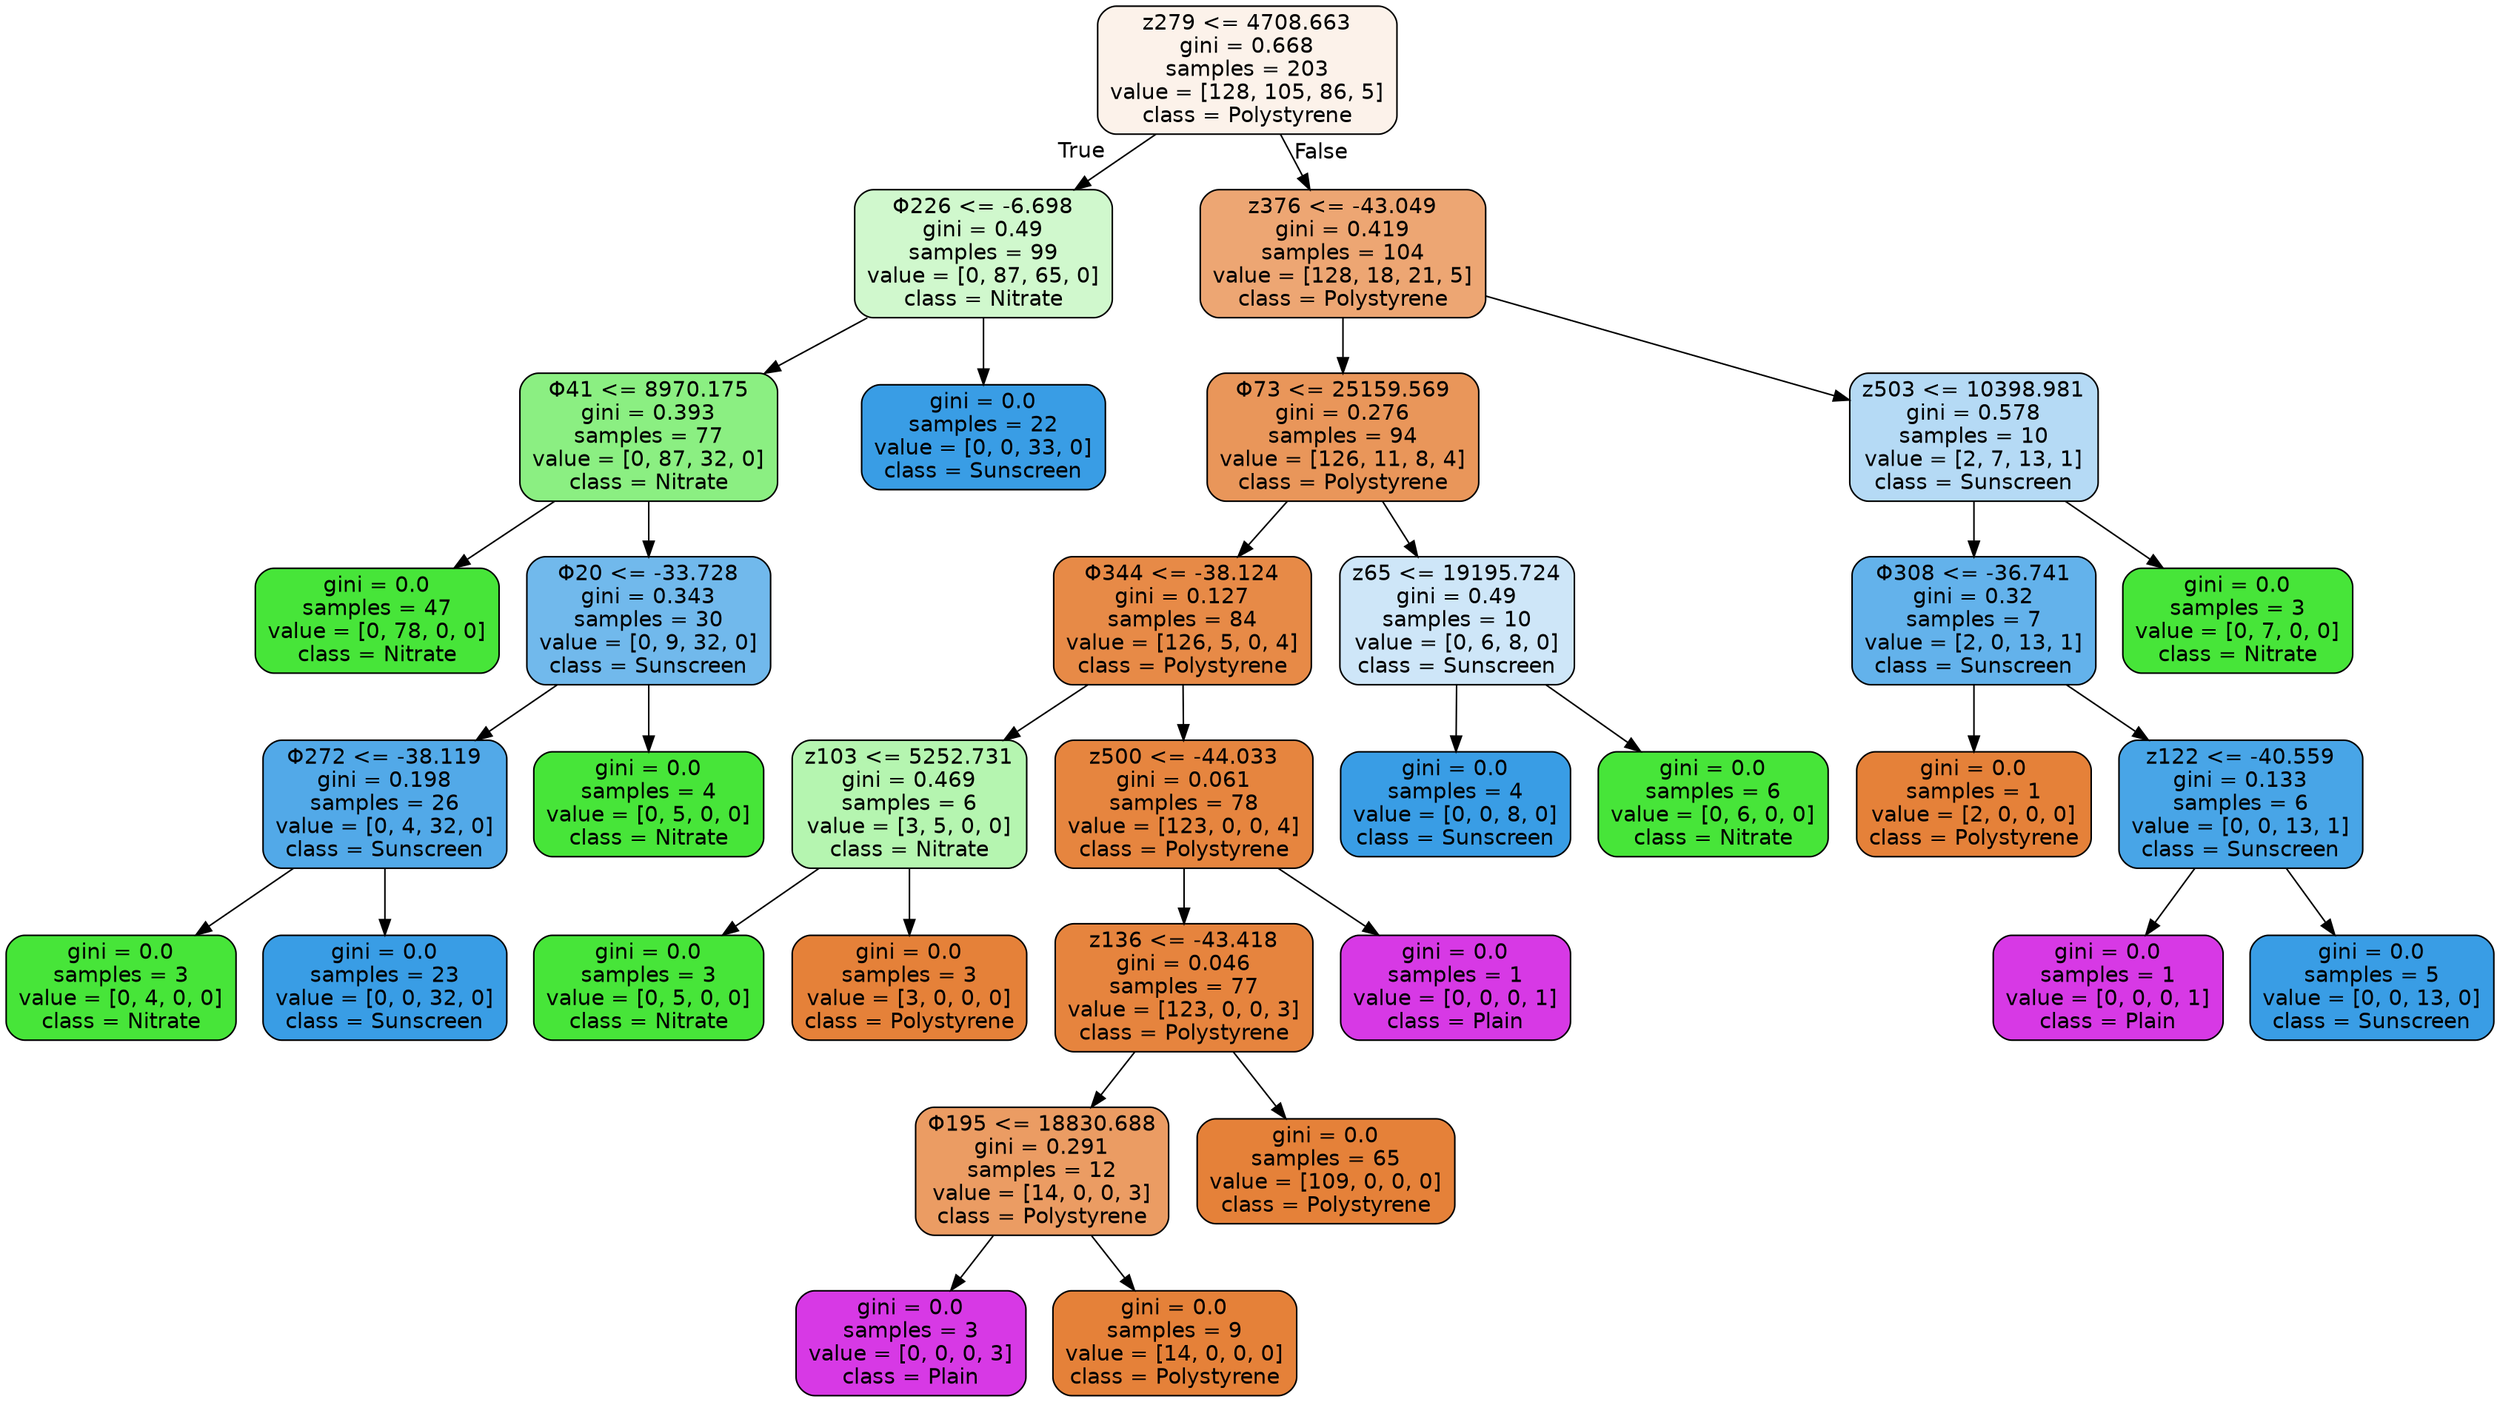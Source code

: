 digraph Tree {
node [shape=box, style="filled, rounded", color="black", fontname="helvetica"] ;
edge [fontname="helvetica"] ;
0 [label="z279 <= 4708.663\ngini = 0.668\nsamples = 203\nvalue = [128, 105, 86, 5]\nclass = Polystyrene", fillcolor="#fcf2ea"] ;
1 [label="Φ226 <= -6.698\ngini = 0.49\nsamples = 99\nvalue = [0, 87, 65, 0]\nclass = Nitrate", fillcolor="#d0f8cd"] ;
0 -> 1 [labeldistance=2.5, labelangle=45, headlabel="True"] ;
2 [label="Φ41 <= 8970.175\ngini = 0.393\nsamples = 77\nvalue = [0, 87, 32, 0]\nclass = Nitrate", fillcolor="#8bef82"] ;
1 -> 2 ;
3 [label="gini = 0.0\nsamples = 47\nvalue = [0, 78, 0, 0]\nclass = Nitrate", fillcolor="#47e539"] ;
2 -> 3 ;
4 [label="Φ20 <= -33.728\ngini = 0.343\nsamples = 30\nvalue = [0, 9, 32, 0]\nclass = Sunscreen", fillcolor="#71b9ec"] ;
2 -> 4 ;
5 [label="Φ272 <= -38.119\ngini = 0.198\nsamples = 26\nvalue = [0, 4, 32, 0]\nclass = Sunscreen", fillcolor="#52a9e8"] ;
4 -> 5 ;
6 [label="gini = 0.0\nsamples = 3\nvalue = [0, 4, 0, 0]\nclass = Nitrate", fillcolor="#47e539"] ;
5 -> 6 ;
7 [label="gini = 0.0\nsamples = 23\nvalue = [0, 0, 32, 0]\nclass = Sunscreen", fillcolor="#399de5"] ;
5 -> 7 ;
8 [label="gini = 0.0\nsamples = 4\nvalue = [0, 5, 0, 0]\nclass = Nitrate", fillcolor="#47e539"] ;
4 -> 8 ;
9 [label="gini = 0.0\nsamples = 22\nvalue = [0, 0, 33, 0]\nclass = Sunscreen", fillcolor="#399de5"] ;
1 -> 9 ;
10 [label="z376 <= -43.049\ngini = 0.419\nsamples = 104\nvalue = [128, 18, 21, 5]\nclass = Polystyrene", fillcolor="#eda673"] ;
0 -> 10 [labeldistance=2.5, labelangle=-45, headlabel="False"] ;
11 [label="Φ73 <= 25159.569\ngini = 0.276\nsamples = 94\nvalue = [126, 11, 8, 4]\nclass = Polystyrene", fillcolor="#e9965a"] ;
10 -> 11 ;
12 [label="Φ344 <= -38.124\ngini = 0.127\nsamples = 84\nvalue = [126, 5, 0, 4]\nclass = Polystyrene", fillcolor="#e78a47"] ;
11 -> 12 ;
13 [label="z103 <= 5252.731\ngini = 0.469\nsamples = 6\nvalue = [3, 5, 0, 0]\nclass = Nitrate", fillcolor="#b5f5b0"] ;
12 -> 13 ;
14 [label="gini = 0.0\nsamples = 3\nvalue = [0, 5, 0, 0]\nclass = Nitrate", fillcolor="#47e539"] ;
13 -> 14 ;
15 [label="gini = 0.0\nsamples = 3\nvalue = [3, 0, 0, 0]\nclass = Polystyrene", fillcolor="#e58139"] ;
13 -> 15 ;
16 [label="z500 <= -44.033\ngini = 0.061\nsamples = 78\nvalue = [123, 0, 0, 4]\nclass = Polystyrene", fillcolor="#e6853f"] ;
12 -> 16 ;
17 [label="z136 <= -43.418\ngini = 0.046\nsamples = 77\nvalue = [123, 0, 0, 3]\nclass = Polystyrene", fillcolor="#e6843e"] ;
16 -> 17 ;
18 [label="Φ195 <= 18830.688\ngini = 0.291\nsamples = 12\nvalue = [14, 0, 0, 3]\nclass = Polystyrene", fillcolor="#eb9c63"] ;
17 -> 18 ;
19 [label="gini = 0.0\nsamples = 3\nvalue = [0, 0, 0, 3]\nclass = Plain", fillcolor="#d739e5"] ;
18 -> 19 ;
20 [label="gini = 0.0\nsamples = 9\nvalue = [14, 0, 0, 0]\nclass = Polystyrene", fillcolor="#e58139"] ;
18 -> 20 ;
21 [label="gini = 0.0\nsamples = 65\nvalue = [109, 0, 0, 0]\nclass = Polystyrene", fillcolor="#e58139"] ;
17 -> 21 ;
22 [label="gini = 0.0\nsamples = 1\nvalue = [0, 0, 0, 1]\nclass = Plain", fillcolor="#d739e5"] ;
16 -> 22 ;
23 [label="z65 <= 19195.724\ngini = 0.49\nsamples = 10\nvalue = [0, 6, 8, 0]\nclass = Sunscreen", fillcolor="#cee6f8"] ;
11 -> 23 ;
24 [label="gini = 0.0\nsamples = 4\nvalue = [0, 0, 8, 0]\nclass = Sunscreen", fillcolor="#399de5"] ;
23 -> 24 ;
25 [label="gini = 0.0\nsamples = 6\nvalue = [0, 6, 0, 0]\nclass = Nitrate", fillcolor="#47e539"] ;
23 -> 25 ;
26 [label="z503 <= 10398.981\ngini = 0.578\nsamples = 10\nvalue = [2, 7, 13, 1]\nclass = Sunscreen", fillcolor="#b5daf5"] ;
10 -> 26 ;
27 [label="Φ308 <= -36.741\ngini = 0.32\nsamples = 7\nvalue = [2, 0, 13, 1]\nclass = Sunscreen", fillcolor="#63b2eb"] ;
26 -> 27 ;
28 [label="gini = 0.0\nsamples = 1\nvalue = [2, 0, 0, 0]\nclass = Polystyrene", fillcolor="#e58139"] ;
27 -> 28 ;
29 [label="z122 <= -40.559\ngini = 0.133\nsamples = 6\nvalue = [0, 0, 13, 1]\nclass = Sunscreen", fillcolor="#48a5e7"] ;
27 -> 29 ;
30 [label="gini = 0.0\nsamples = 1\nvalue = [0, 0, 0, 1]\nclass = Plain", fillcolor="#d739e5"] ;
29 -> 30 ;
31 [label="gini = 0.0\nsamples = 5\nvalue = [0, 0, 13, 0]\nclass = Sunscreen", fillcolor="#399de5"] ;
29 -> 31 ;
32 [label="gini = 0.0\nsamples = 3\nvalue = [0, 7, 0, 0]\nclass = Nitrate", fillcolor="#47e539"] ;
26 -> 32 ;
}